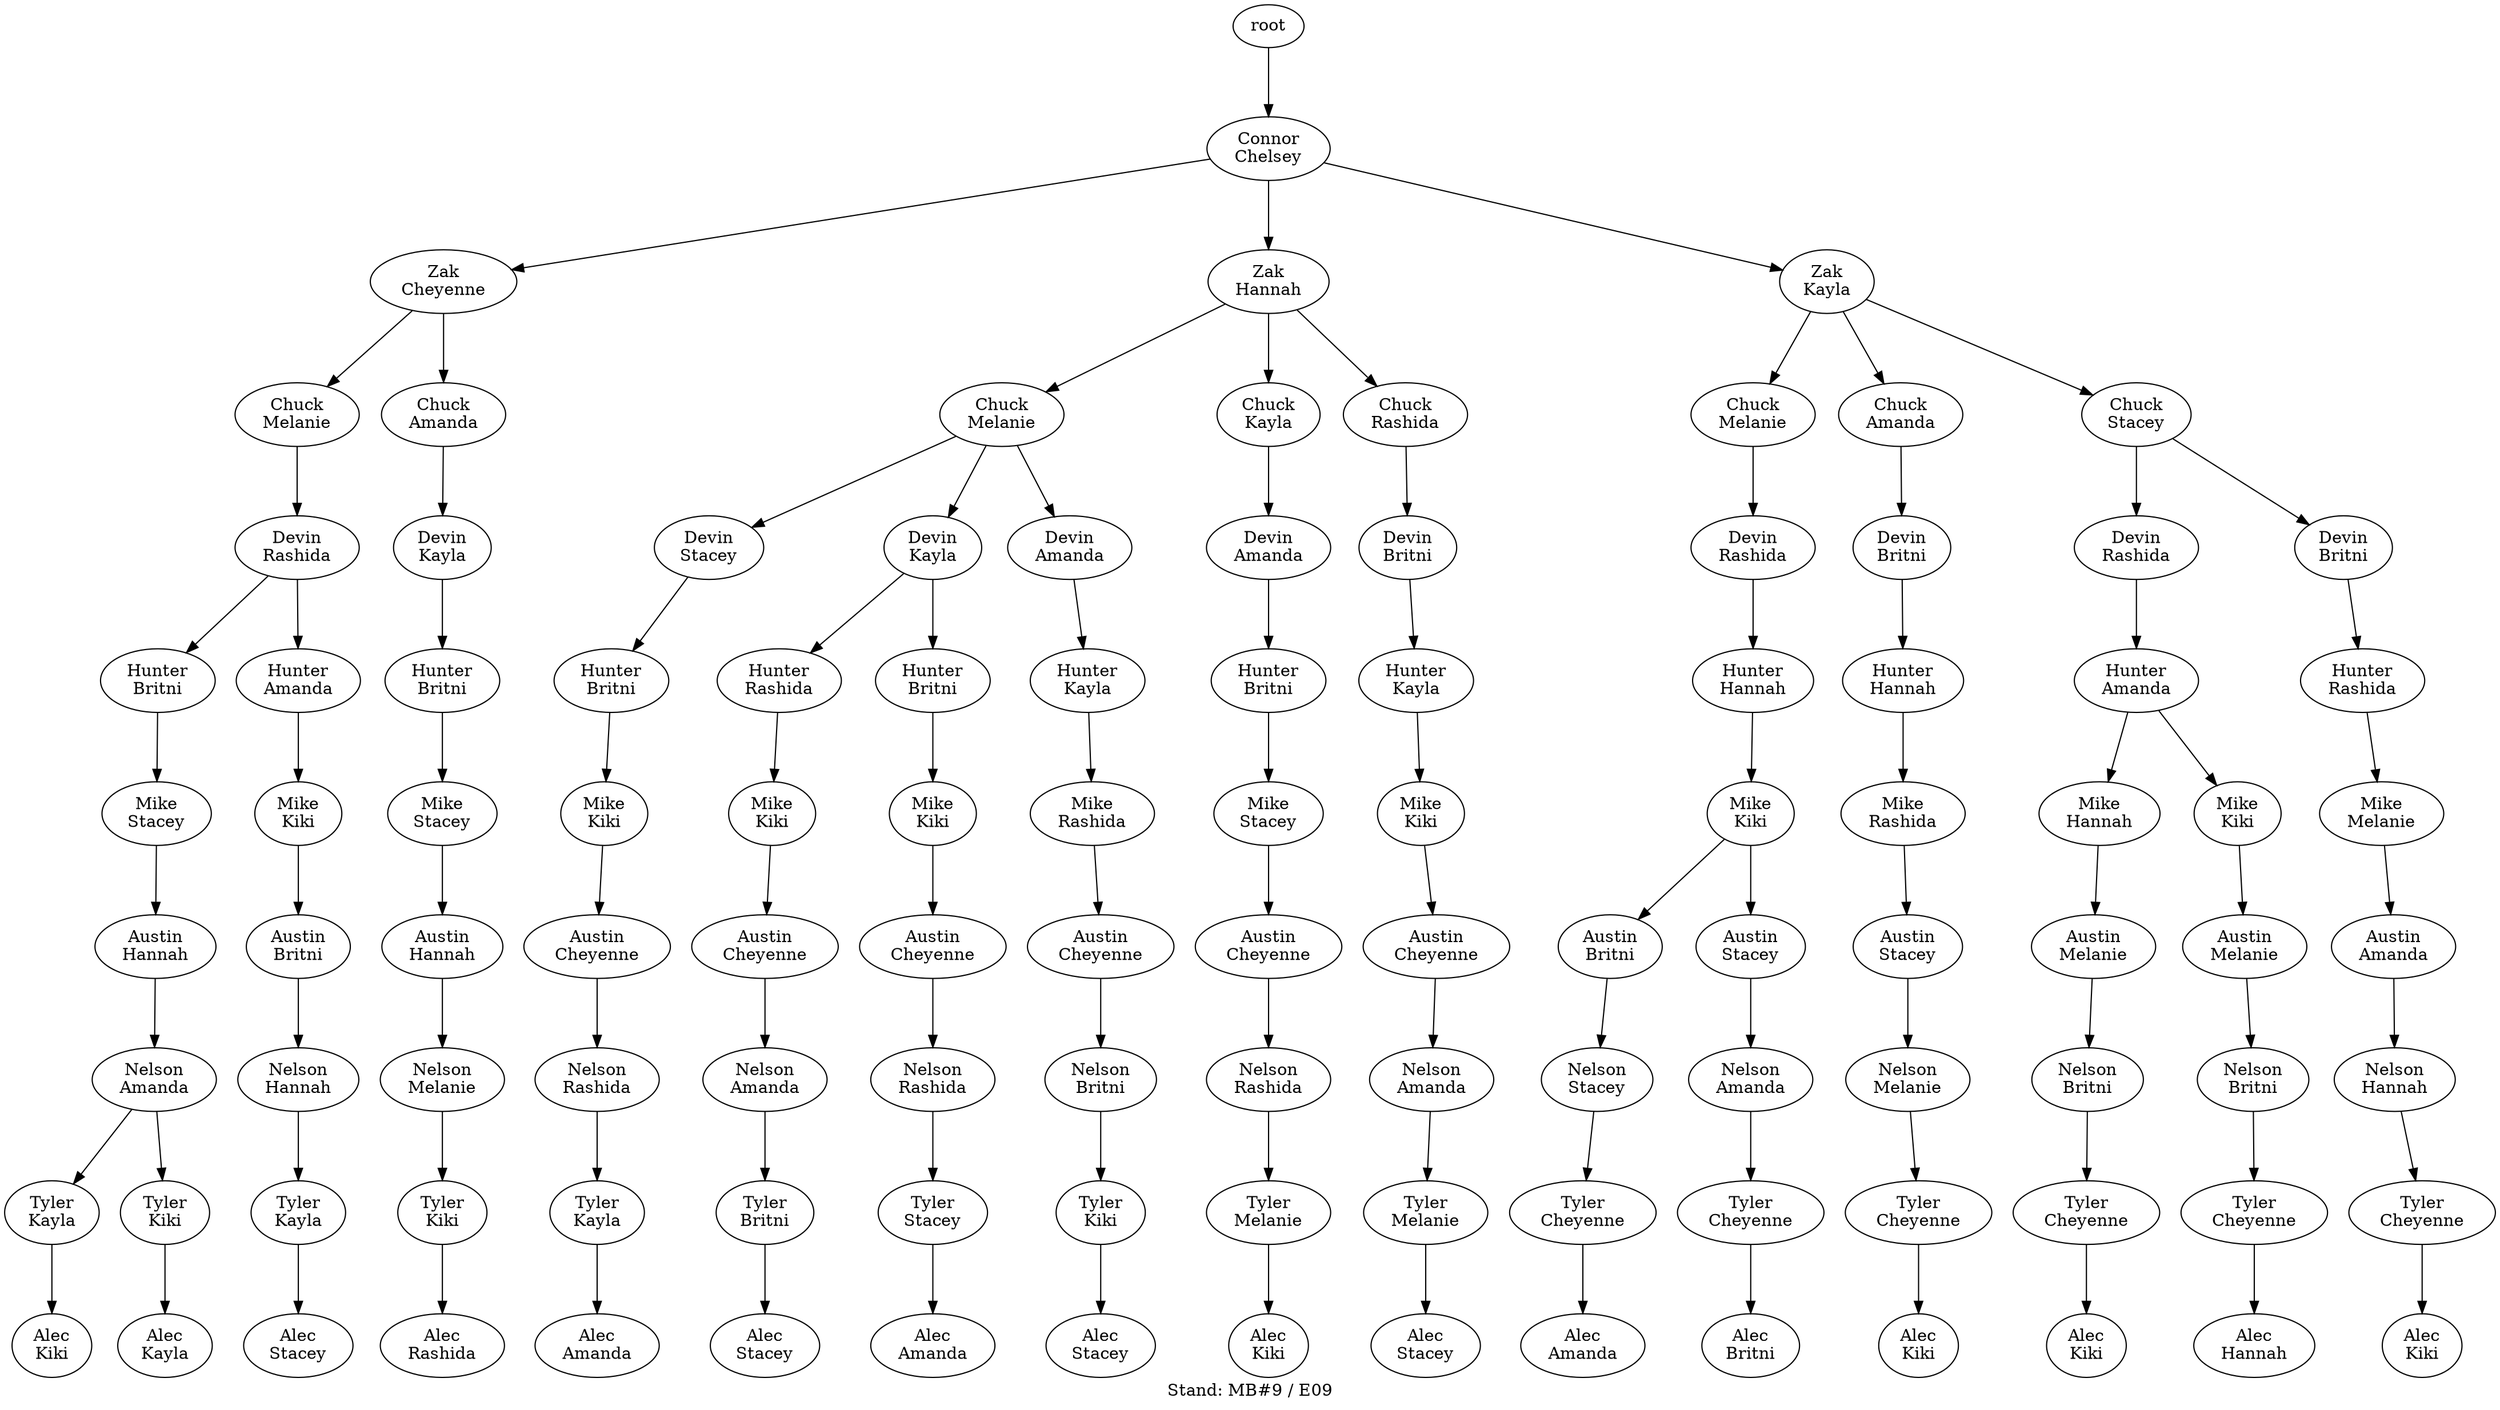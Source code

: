digraph D { labelloc="b"; label="Stand: MB#9 / E09"; ranksep=0.8;
"root/2"[label="Connor\nChelsey"]
"root" -> "root/2";
"root/2/3"[label="Zak\nCheyenne"]
"root/2" -> "root/2/3";
"root/2/3/7"[label="Chuck\nMelanie"]
"root/2/3" -> "root/2/3/7";
"root/2/3/7/8"[label="Devin\nRashida"]
"root/2/3/7" -> "root/2/3/7/8";
"root/2/3/7/8/1"[label="Hunter\nBritni"]
"root/2/3/7/8" -> "root/2/3/7/8/1";
"root/2/3/7/8/1/9"[label="Mike\nStacey"]
"root/2/3/7/8/1" -> "root/2/3/7/8/1/9";
"root/2/3/7/8/1/9/4"[label="Austin\nHannah"]
"root/2/3/7/8/1/9" -> "root/2/3/7/8/1/9/4";
"root/2/3/7/8/1/9/4/0"[label="Nelson\nAmanda"]
"root/2/3/7/8/1/9/4" -> "root/2/3/7/8/1/9/4/0";
"root/2/3/7/8/1/9/4/0/5"[label="Tyler\nKayla"]
"root/2/3/7/8/1/9/4/0" -> "root/2/3/7/8/1/9/4/0/5";
"root/2/3/7/8/1/9/4/0/5/6"[label="Alec\nKiki"]
"root/2/3/7/8/1/9/4/0/5" -> "root/2/3/7/8/1/9/4/0/5/6";
"root/2/3/7/8/0"[label="Hunter\nAmanda"]
"root/2/3/7/8" -> "root/2/3/7/8/0";
"root/2/3/7/8/0/6"[label="Mike\nKiki"]
"root/2/3/7/8/0" -> "root/2/3/7/8/0/6";
"root/2/3/7/8/0/6/1"[label="Austin\nBritni"]
"root/2/3/7/8/0/6" -> "root/2/3/7/8/0/6/1";
"root/2/3/7/8/0/6/1/4"[label="Nelson\nHannah"]
"root/2/3/7/8/0/6/1" -> "root/2/3/7/8/0/6/1/4";
"root/2/3/7/8/0/6/1/4/5"[label="Tyler\nKayla"]
"root/2/3/7/8/0/6/1/4" -> "root/2/3/7/8/0/6/1/4/5";
"root/2/3/7/8/0/6/1/4/5/9"[label="Alec\nStacey"]
"root/2/3/7/8/0/6/1/4/5" -> "root/2/3/7/8/0/6/1/4/5/9";
"root/2/3/7/8/1/9/4/0/6"[label="Tyler\nKiki"]
"root/2/3/7/8/1/9/4/0" -> "root/2/3/7/8/1/9/4/0/6";
"root/2/3/7/8/1/9/4/0/6/5"[label="Alec\nKayla"]
"root/2/3/7/8/1/9/4/0/6" -> "root/2/3/7/8/1/9/4/0/6/5";
"root/2/3/0"[label="Chuck\nAmanda"]
"root/2/3" -> "root/2/3/0";
"root/2/3/0/5"[label="Devin\nKayla"]
"root/2/3/0" -> "root/2/3/0/5";
"root/2/3/0/5/1"[label="Hunter\nBritni"]
"root/2/3/0/5" -> "root/2/3/0/5/1";
"root/2/3/0/5/1/9"[label="Mike\nStacey"]
"root/2/3/0/5/1" -> "root/2/3/0/5/1/9";
"root/2/3/0/5/1/9/4"[label="Austin\nHannah"]
"root/2/3/0/5/1/9" -> "root/2/3/0/5/1/9/4";
"root/2/3/0/5/1/9/4/7"[label="Nelson\nMelanie"]
"root/2/3/0/5/1/9/4" -> "root/2/3/0/5/1/9/4/7";
"root/2/3/0/5/1/9/4/7/6"[label="Tyler\nKiki"]
"root/2/3/0/5/1/9/4/7" -> "root/2/3/0/5/1/9/4/7/6";
"root/2/3/0/5/1/9/4/7/6/8"[label="Alec\nRashida"]
"root/2/3/0/5/1/9/4/7/6" -> "root/2/3/0/5/1/9/4/7/6/8";
"root/2/4"[label="Zak\nHannah"]
"root/2" -> "root/2/4";
"root/2/4/7"[label="Chuck\nMelanie"]
"root/2/4" -> "root/2/4/7";
"root/2/4/7/9"[label="Devin\nStacey"]
"root/2/4/7" -> "root/2/4/7/9";
"root/2/4/7/9/1"[label="Hunter\nBritni"]
"root/2/4/7/9" -> "root/2/4/7/9/1";
"root/2/4/7/9/1/6"[label="Mike\nKiki"]
"root/2/4/7/9/1" -> "root/2/4/7/9/1/6";
"root/2/4/7/9/1/6/3"[label="Austin\nCheyenne"]
"root/2/4/7/9/1/6" -> "root/2/4/7/9/1/6/3";
"root/2/4/7/9/1/6/3/8"[label="Nelson\nRashida"]
"root/2/4/7/9/1/6/3" -> "root/2/4/7/9/1/6/3/8";
"root/2/4/7/9/1/6/3/8/5"[label="Tyler\nKayla"]
"root/2/4/7/9/1/6/3/8" -> "root/2/4/7/9/1/6/3/8/5";
"root/2/4/7/9/1/6/3/8/5/0"[label="Alec\nAmanda"]
"root/2/4/7/9/1/6/3/8/5" -> "root/2/4/7/9/1/6/3/8/5/0";
"root/2/4/7/5"[label="Devin\nKayla"]
"root/2/4/7" -> "root/2/4/7/5";
"root/2/4/7/5/8"[label="Hunter\nRashida"]
"root/2/4/7/5" -> "root/2/4/7/5/8";
"root/2/4/7/5/8/6"[label="Mike\nKiki"]
"root/2/4/7/5/8" -> "root/2/4/7/5/8/6";
"root/2/4/7/5/8/6/3"[label="Austin\nCheyenne"]
"root/2/4/7/5/8/6" -> "root/2/4/7/5/8/6/3";
"root/2/4/7/5/8/6/3/0"[label="Nelson\nAmanda"]
"root/2/4/7/5/8/6/3" -> "root/2/4/7/5/8/6/3/0";
"root/2/4/7/5/8/6/3/0/1"[label="Tyler\nBritni"]
"root/2/4/7/5/8/6/3/0" -> "root/2/4/7/5/8/6/3/0/1";
"root/2/4/7/5/8/6/3/0/1/9"[label="Alec\nStacey"]
"root/2/4/7/5/8/6/3/0/1" -> "root/2/4/7/5/8/6/3/0/1/9";
"root/2/4/7/0"[label="Devin\nAmanda"]
"root/2/4/7" -> "root/2/4/7/0";
"root/2/4/7/0/5"[label="Hunter\nKayla"]
"root/2/4/7/0" -> "root/2/4/7/0/5";
"root/2/4/7/0/5/8"[label="Mike\nRashida"]
"root/2/4/7/0/5" -> "root/2/4/7/0/5/8";
"root/2/4/7/0/5/8/3"[label="Austin\nCheyenne"]
"root/2/4/7/0/5/8" -> "root/2/4/7/0/5/8/3";
"root/2/4/7/0/5/8/3/1"[label="Nelson\nBritni"]
"root/2/4/7/0/5/8/3" -> "root/2/4/7/0/5/8/3/1";
"root/2/4/7/0/5/8/3/1/6"[label="Tyler\nKiki"]
"root/2/4/7/0/5/8/3/1" -> "root/2/4/7/0/5/8/3/1/6";
"root/2/4/7/0/5/8/3/1/6/9"[label="Alec\nStacey"]
"root/2/4/7/0/5/8/3/1/6" -> "root/2/4/7/0/5/8/3/1/6/9";
"root/2/4/5"[label="Chuck\nKayla"]
"root/2/4" -> "root/2/4/5";
"root/2/4/5/0"[label="Devin\nAmanda"]
"root/2/4/5" -> "root/2/4/5/0";
"root/2/4/5/0/1"[label="Hunter\nBritni"]
"root/2/4/5/0" -> "root/2/4/5/0/1";
"root/2/4/5/0/1/9"[label="Mike\nStacey"]
"root/2/4/5/0/1" -> "root/2/4/5/0/1/9";
"root/2/4/5/0/1/9/3"[label="Austin\nCheyenne"]
"root/2/4/5/0/1/9" -> "root/2/4/5/0/1/9/3";
"root/2/4/5/0/1/9/3/8"[label="Nelson\nRashida"]
"root/2/4/5/0/1/9/3" -> "root/2/4/5/0/1/9/3/8";
"root/2/4/5/0/1/9/3/8/7"[label="Tyler\nMelanie"]
"root/2/4/5/0/1/9/3/8" -> "root/2/4/5/0/1/9/3/8/7";
"root/2/4/5/0/1/9/3/8/7/6"[label="Alec\nKiki"]
"root/2/4/5/0/1/9/3/8/7" -> "root/2/4/5/0/1/9/3/8/7/6";
"root/2/4/8"[label="Chuck\nRashida"]
"root/2/4" -> "root/2/4/8";
"root/2/4/8/1"[label="Devin\nBritni"]
"root/2/4/8" -> "root/2/4/8/1";
"root/2/4/8/1/5"[label="Hunter\nKayla"]
"root/2/4/8/1" -> "root/2/4/8/1/5";
"root/2/4/8/1/5/6"[label="Mike\nKiki"]
"root/2/4/8/1/5" -> "root/2/4/8/1/5/6";
"root/2/4/8/1/5/6/3"[label="Austin\nCheyenne"]
"root/2/4/8/1/5/6" -> "root/2/4/8/1/5/6/3";
"root/2/4/8/1/5/6/3/0"[label="Nelson\nAmanda"]
"root/2/4/8/1/5/6/3" -> "root/2/4/8/1/5/6/3/0";
"root/2/4/8/1/5/6/3/0/7"[label="Tyler\nMelanie"]
"root/2/4/8/1/5/6/3/0" -> "root/2/4/8/1/5/6/3/0/7";
"root/2/4/8/1/5/6/3/0/7/9"[label="Alec\nStacey"]
"root/2/4/8/1/5/6/3/0/7" -> "root/2/4/8/1/5/6/3/0/7/9";
"root/2/4/7/5/1"[label="Hunter\nBritni"]
"root/2/4/7/5" -> "root/2/4/7/5/1";
"root/2/4/7/5/1/6"[label="Mike\nKiki"]
"root/2/4/7/5/1" -> "root/2/4/7/5/1/6";
"root/2/4/7/5/1/6/3"[label="Austin\nCheyenne"]
"root/2/4/7/5/1/6" -> "root/2/4/7/5/1/6/3";
"root/2/4/7/5/1/6/3/8"[label="Nelson\nRashida"]
"root/2/4/7/5/1/6/3" -> "root/2/4/7/5/1/6/3/8";
"root/2/4/7/5/1/6/3/8/9"[label="Tyler\nStacey"]
"root/2/4/7/5/1/6/3/8" -> "root/2/4/7/5/1/6/3/8/9";
"root/2/4/7/5/1/6/3/8/9/0"[label="Alec\nAmanda"]
"root/2/4/7/5/1/6/3/8/9" -> "root/2/4/7/5/1/6/3/8/9/0";
"root/2/5"[label="Zak\nKayla"]
"root/2" -> "root/2/5";
"root/2/5/7"[label="Chuck\nMelanie"]
"root/2/5" -> "root/2/5/7";
"root/2/5/7/8"[label="Devin\nRashida"]
"root/2/5/7" -> "root/2/5/7/8";
"root/2/5/7/8/4"[label="Hunter\nHannah"]
"root/2/5/7/8" -> "root/2/5/7/8/4";
"root/2/5/7/8/4/6"[label="Mike\nKiki"]
"root/2/5/7/8/4" -> "root/2/5/7/8/4/6";
"root/2/5/7/8/4/6/1"[label="Austin\nBritni"]
"root/2/5/7/8/4/6" -> "root/2/5/7/8/4/6/1";
"root/2/5/7/8/4/6/1/9"[label="Nelson\nStacey"]
"root/2/5/7/8/4/6/1" -> "root/2/5/7/8/4/6/1/9";
"root/2/5/7/8/4/6/1/9/3"[label="Tyler\nCheyenne"]
"root/2/5/7/8/4/6/1/9" -> "root/2/5/7/8/4/6/1/9/3";
"root/2/5/7/8/4/6/1/9/3/0"[label="Alec\nAmanda"]
"root/2/5/7/8/4/6/1/9/3" -> "root/2/5/7/8/4/6/1/9/3/0";
"root/2/5/7/8/4/6/9"[label="Austin\nStacey"]
"root/2/5/7/8/4/6" -> "root/2/5/7/8/4/6/9";
"root/2/5/7/8/4/6/9/0"[label="Nelson\nAmanda"]
"root/2/5/7/8/4/6/9" -> "root/2/5/7/8/4/6/9/0";
"root/2/5/7/8/4/6/9/0/3"[label="Tyler\nCheyenne"]
"root/2/5/7/8/4/6/9/0" -> "root/2/5/7/8/4/6/9/0/3";
"root/2/5/7/8/4/6/9/0/3/1"[label="Alec\nBritni"]
"root/2/5/7/8/4/6/9/0/3" -> "root/2/5/7/8/4/6/9/0/3/1";
"root/2/5/0"[label="Chuck\nAmanda"]
"root/2/5" -> "root/2/5/0";
"root/2/5/0/1"[label="Devin\nBritni"]
"root/2/5/0" -> "root/2/5/0/1";
"root/2/5/0/1/4"[label="Hunter\nHannah"]
"root/2/5/0/1" -> "root/2/5/0/1/4";
"root/2/5/0/1/4/8"[label="Mike\nRashida"]
"root/2/5/0/1/4" -> "root/2/5/0/1/4/8";
"root/2/5/0/1/4/8/9"[label="Austin\nStacey"]
"root/2/5/0/1/4/8" -> "root/2/5/0/1/4/8/9";
"root/2/5/0/1/4/8/9/7"[label="Nelson\nMelanie"]
"root/2/5/0/1/4/8/9" -> "root/2/5/0/1/4/8/9/7";
"root/2/5/0/1/4/8/9/7/3"[label="Tyler\nCheyenne"]
"root/2/5/0/1/4/8/9/7" -> "root/2/5/0/1/4/8/9/7/3";
"root/2/5/0/1/4/8/9/7/3/6"[label="Alec\nKiki"]
"root/2/5/0/1/4/8/9/7/3" -> "root/2/5/0/1/4/8/9/7/3/6";
"root/2/5/9"[label="Chuck\nStacey"]
"root/2/5" -> "root/2/5/9";
"root/2/5/9/8"[label="Devin\nRashida"]
"root/2/5/9" -> "root/2/5/9/8";
"root/2/5/9/8/0"[label="Hunter\nAmanda"]
"root/2/5/9/8" -> "root/2/5/9/8/0";
"root/2/5/9/8/0/4"[label="Mike\nHannah"]
"root/2/5/9/8/0" -> "root/2/5/9/8/0/4";
"root/2/5/9/8/0/4/7"[label="Austin\nMelanie"]
"root/2/5/9/8/0/4" -> "root/2/5/9/8/0/4/7";
"root/2/5/9/8/0/4/7/1"[label="Nelson\nBritni"]
"root/2/5/9/8/0/4/7" -> "root/2/5/9/8/0/4/7/1";
"root/2/5/9/8/0/4/7/1/3"[label="Tyler\nCheyenne"]
"root/2/5/9/8/0/4/7/1" -> "root/2/5/9/8/0/4/7/1/3";
"root/2/5/9/8/0/4/7/1/3/6"[label="Alec\nKiki"]
"root/2/5/9/8/0/4/7/1/3" -> "root/2/5/9/8/0/4/7/1/3/6";
"root/2/5/9/8/0/6"[label="Mike\nKiki"]
"root/2/5/9/8/0" -> "root/2/5/9/8/0/6";
"root/2/5/9/8/0/6/7"[label="Austin\nMelanie"]
"root/2/5/9/8/0/6" -> "root/2/5/9/8/0/6/7";
"root/2/5/9/8/0/6/7/1"[label="Nelson\nBritni"]
"root/2/5/9/8/0/6/7" -> "root/2/5/9/8/0/6/7/1";
"root/2/5/9/8/0/6/7/1/3"[label="Tyler\nCheyenne"]
"root/2/5/9/8/0/6/7/1" -> "root/2/5/9/8/0/6/7/1/3";
"root/2/5/9/8/0/6/7/1/3/4"[label="Alec\nHannah"]
"root/2/5/9/8/0/6/7/1/3" -> "root/2/5/9/8/0/6/7/1/3/4";
"root/2/5/9/1"[label="Devin\nBritni"]
"root/2/5/9" -> "root/2/5/9/1";
"root/2/5/9/1/8"[label="Hunter\nRashida"]
"root/2/5/9/1" -> "root/2/5/9/1/8";
"root/2/5/9/1/8/7"[label="Mike\nMelanie"]
"root/2/5/9/1/8" -> "root/2/5/9/1/8/7";
"root/2/5/9/1/8/7/0"[label="Austin\nAmanda"]
"root/2/5/9/1/8/7" -> "root/2/5/9/1/8/7/0";
"root/2/5/9/1/8/7/0/4"[label="Nelson\nHannah"]
"root/2/5/9/1/8/7/0" -> "root/2/5/9/1/8/7/0/4";
"root/2/5/9/1/8/7/0/4/3"[label="Tyler\nCheyenne"]
"root/2/5/9/1/8/7/0/4" -> "root/2/5/9/1/8/7/0/4/3";
"root/2/5/9/1/8/7/0/4/3/6"[label="Alec\nKiki"]
"root/2/5/9/1/8/7/0/4/3" -> "root/2/5/9/1/8/7/0/4/3/6";
}

